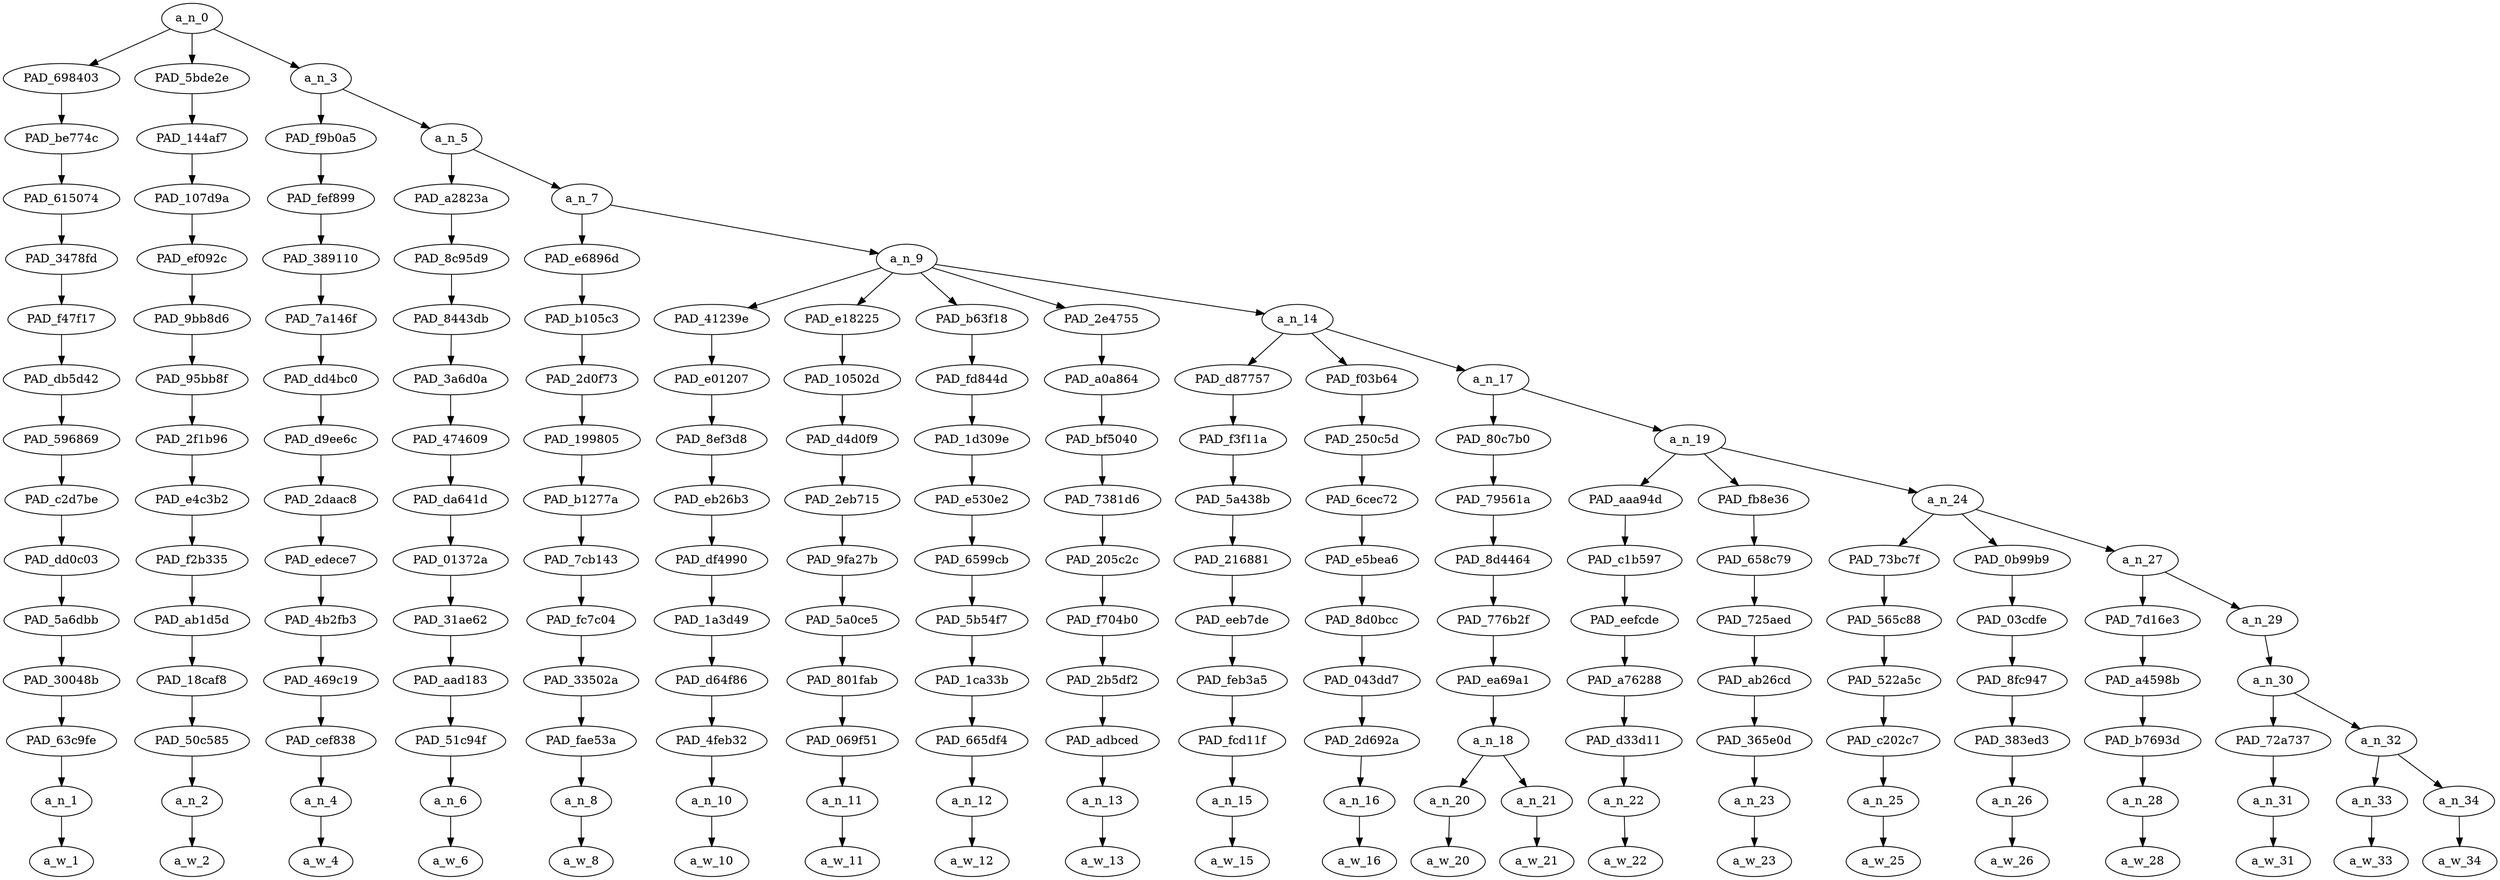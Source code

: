 strict digraph "" {
	a_n_0	[div_dir=1,
		index=0,
		level=14,
		pos="1.388792438271605,14!",
		text_span="[0, 1, 2, 3, 4, 5, 6, 7, 8, 9, 10, 11, 12, 13, 14, 15, 16, 17, 18, 19, 20]",
		value=0.99999996];
	PAD_698403	[div_dir=-1,
		index=0,
		level=13,
		pos="0.0,13!",
		text_span="[0]",
		value=0.05408782];
	a_n_0 -> PAD_698403;
	PAD_5bde2e	[div_dir=1,
		index=1,
		level=13,
		pos="1.0,13!",
		text_span="[1]",
		value=0.05907657];
	a_n_0 -> PAD_5bde2e;
	a_n_3	[div_dir=1,
		index=2,
		level=13,
		pos="3.166377314814815,13!",
		text_span="[2, 3, 4, 5, 6, 7, 8, 9, 10, 11, 12, 13, 14, 15, 16, 17, 18, 19, 20]",
		value=0.88626523];
	a_n_0 -> a_n_3;
	PAD_be774c	[div_dir=-1,
		index=0,
		level=12,
		pos="0.0,12!",
		text_span="[0]",
		value=0.05408782];
	PAD_698403 -> PAD_be774c;
	PAD_615074	[div_dir=-1,
		index=0,
		level=11,
		pos="0.0,11!",
		text_span="[0]",
		value=0.05408782];
	PAD_be774c -> PAD_615074;
	PAD_3478fd	[div_dir=-1,
		index=0,
		level=10,
		pos="0.0,10!",
		text_span="[0]",
		value=0.05408782];
	PAD_615074 -> PAD_3478fd;
	PAD_f47f17	[div_dir=-1,
		index=0,
		level=9,
		pos="0.0,9!",
		text_span="[0]",
		value=0.05408782];
	PAD_3478fd -> PAD_f47f17;
	PAD_db5d42	[div_dir=-1,
		index=0,
		level=8,
		pos="0.0,8!",
		text_span="[0]",
		value=0.05408782];
	PAD_f47f17 -> PAD_db5d42;
	PAD_596869	[div_dir=-1,
		index=0,
		level=7,
		pos="0.0,7!",
		text_span="[0]",
		value=0.05408782];
	PAD_db5d42 -> PAD_596869;
	PAD_c2d7be	[div_dir=-1,
		index=0,
		level=6,
		pos="0.0,6!",
		text_span="[0]",
		value=0.05408782];
	PAD_596869 -> PAD_c2d7be;
	PAD_dd0c03	[div_dir=-1,
		index=0,
		level=5,
		pos="0.0,5!",
		text_span="[0]",
		value=0.05408782];
	PAD_c2d7be -> PAD_dd0c03;
	PAD_5a6dbb	[div_dir=-1,
		index=0,
		level=4,
		pos="0.0,4!",
		text_span="[0]",
		value=0.05408782];
	PAD_dd0c03 -> PAD_5a6dbb;
	PAD_30048b	[div_dir=-1,
		index=0,
		level=3,
		pos="0.0,3!",
		text_span="[0]",
		value=0.05408782];
	PAD_5a6dbb -> PAD_30048b;
	PAD_63c9fe	[div_dir=-1,
		index=0,
		level=2,
		pos="0.0,2!",
		text_span="[0]",
		value=0.05408782];
	PAD_30048b -> PAD_63c9fe;
	a_n_1	[div_dir=-1,
		index=0,
		level=1,
		pos="0.0,1!",
		text_span="[0]",
		value=0.05408782];
	PAD_63c9fe -> a_n_1;
	a_w_1	[div_dir=0,
		index=0,
		level=0,
		pos="0,0!",
		text_span="[0]",
		value=it];
	a_n_1 -> a_w_1;
	PAD_144af7	[div_dir=1,
		index=1,
		level=12,
		pos="1.0,12!",
		text_span="[1]",
		value=0.05907657];
	PAD_5bde2e -> PAD_144af7;
	PAD_107d9a	[div_dir=1,
		index=1,
		level=11,
		pos="1.0,11!",
		text_span="[1]",
		value=0.05907657];
	PAD_144af7 -> PAD_107d9a;
	PAD_ef092c	[div_dir=1,
		index=1,
		level=10,
		pos="1.0,10!",
		text_span="[1]",
		value=0.05907657];
	PAD_107d9a -> PAD_ef092c;
	PAD_9bb8d6	[div_dir=1,
		index=1,
		level=9,
		pos="1.0,9!",
		text_span="[1]",
		value=0.05907657];
	PAD_ef092c -> PAD_9bb8d6;
	PAD_95bb8f	[div_dir=1,
		index=1,
		level=8,
		pos="1.0,8!",
		text_span="[1]",
		value=0.05907657];
	PAD_9bb8d6 -> PAD_95bb8f;
	PAD_2f1b96	[div_dir=1,
		index=1,
		level=7,
		pos="1.0,7!",
		text_span="[1]",
		value=0.05907657];
	PAD_95bb8f -> PAD_2f1b96;
	PAD_e4c3b2	[div_dir=1,
		index=1,
		level=6,
		pos="1.0,6!",
		text_span="[1]",
		value=0.05907657];
	PAD_2f1b96 -> PAD_e4c3b2;
	PAD_f2b335	[div_dir=1,
		index=1,
		level=5,
		pos="1.0,5!",
		text_span="[1]",
		value=0.05907657];
	PAD_e4c3b2 -> PAD_f2b335;
	PAD_ab1d5d	[div_dir=1,
		index=1,
		level=4,
		pos="1.0,4!",
		text_span="[1]",
		value=0.05907657];
	PAD_f2b335 -> PAD_ab1d5d;
	PAD_18caf8	[div_dir=1,
		index=1,
		level=3,
		pos="1.0,3!",
		text_span="[1]",
		value=0.05907657];
	PAD_ab1d5d -> PAD_18caf8;
	PAD_50c585	[div_dir=1,
		index=1,
		level=2,
		pos="1.0,2!",
		text_span="[1]",
		value=0.05907657];
	PAD_18caf8 -> PAD_50c585;
	a_n_2	[div_dir=1,
		index=1,
		level=1,
		pos="1.0,1!",
		text_span="[1]",
		value=0.05907657];
	PAD_50c585 -> a_n_2;
	a_w_2	[div_dir=0,
		index=1,
		level=0,
		pos="1,0!",
		text_span="[1]",
		value=still];
	a_n_2 -> a_w_2;
	PAD_f9b0a5	[div_dir=1,
		index=2,
		level=12,
		pos="2.0,12!",
		text_span="[2]",
		value=0.05543589];
	a_n_3 -> PAD_f9b0a5;
	a_n_5	[div_dir=1,
		index=3,
		level=12,
		pos="4.33275462962963,12!",
		text_span="[3, 4, 5, 6, 7, 8, 9, 10, 11, 12, 13, 14, 15, 16, 17, 18, 19, 20]",
		value=0.83024756];
	a_n_3 -> a_n_5;
	PAD_fef899	[div_dir=1,
		index=2,
		level=11,
		pos="2.0,11!",
		text_span="[2]",
		value=0.05543589];
	PAD_f9b0a5 -> PAD_fef899;
	PAD_389110	[div_dir=1,
		index=2,
		level=10,
		pos="2.0,10!",
		text_span="[2]",
		value=0.05543589];
	PAD_fef899 -> PAD_389110;
	PAD_7a146f	[div_dir=1,
		index=2,
		level=9,
		pos="2.0,9!",
		text_span="[2]",
		value=0.05543589];
	PAD_389110 -> PAD_7a146f;
	PAD_dd4bc0	[div_dir=1,
		index=2,
		level=8,
		pos="2.0,8!",
		text_span="[2]",
		value=0.05543589];
	PAD_7a146f -> PAD_dd4bc0;
	PAD_d9ee6c	[div_dir=1,
		index=2,
		level=7,
		pos="2.0,7!",
		text_span="[2]",
		value=0.05543589];
	PAD_dd4bc0 -> PAD_d9ee6c;
	PAD_2daac8	[div_dir=1,
		index=2,
		level=6,
		pos="2.0,6!",
		text_span="[2]",
		value=0.05543589];
	PAD_d9ee6c -> PAD_2daac8;
	PAD_edece7	[div_dir=1,
		index=2,
		level=5,
		pos="2.0,5!",
		text_span="[2]",
		value=0.05543589];
	PAD_2daac8 -> PAD_edece7;
	PAD_4b2fb3	[div_dir=1,
		index=2,
		level=4,
		pos="2.0,4!",
		text_span="[2]",
		value=0.05543589];
	PAD_edece7 -> PAD_4b2fb3;
	PAD_469c19	[div_dir=1,
		index=2,
		level=3,
		pos="2.0,3!",
		text_span="[2]",
		value=0.05543589];
	PAD_4b2fb3 -> PAD_469c19;
	PAD_cef838	[div_dir=1,
		index=2,
		level=2,
		pos="2.0,2!",
		text_span="[2]",
		value=0.05543589];
	PAD_469c19 -> PAD_cef838;
	a_n_4	[div_dir=1,
		index=2,
		level=1,
		pos="2.0,1!",
		text_span="[2]",
		value=0.05543589];
	PAD_cef838 -> a_n_4;
	a_w_4	[div_dir=0,
		index=2,
		level=0,
		pos="2,0!",
		text_span="[2]",
		value=in];
	a_n_4 -> a_w_4;
	PAD_a2823a	[div_dir=1,
		index=3,
		level=11,
		pos="3.0,11!",
		text_span="[3]",
		value=0.06931958];
	a_n_5 -> PAD_a2823a;
	a_n_7	[div_dir=1,
		index=4,
		level=11,
		pos="5.6655092592592595,11!",
		text_span="[4, 5, 6, 7, 8, 9, 10, 11, 12, 13, 14, 15, 16, 17, 18, 19, 20]",
		value=0.76038373];
	a_n_5 -> a_n_7;
	PAD_8c95d9	[div_dir=1,
		index=3,
		level=10,
		pos="3.0,10!",
		text_span="[3]",
		value=0.06931958];
	PAD_a2823a -> PAD_8c95d9;
	PAD_8443db	[div_dir=1,
		index=3,
		level=9,
		pos="3.0,9!",
		text_span="[3]",
		value=0.06931958];
	PAD_8c95d9 -> PAD_8443db;
	PAD_3a6d0a	[div_dir=1,
		index=3,
		level=8,
		pos="3.0,8!",
		text_span="[3]",
		value=0.06931958];
	PAD_8443db -> PAD_3a6d0a;
	PAD_474609	[div_dir=1,
		index=3,
		level=7,
		pos="3.0,7!",
		text_span="[3]",
		value=0.06931958];
	PAD_3a6d0a -> PAD_474609;
	PAD_da641d	[div_dir=1,
		index=3,
		level=6,
		pos="3.0,6!",
		text_span="[3]",
		value=0.06931958];
	PAD_474609 -> PAD_da641d;
	PAD_01372a	[div_dir=1,
		index=3,
		level=5,
		pos="3.0,5!",
		text_span="[3]",
		value=0.06931958];
	PAD_da641d -> PAD_01372a;
	PAD_31ae62	[div_dir=1,
		index=3,
		level=4,
		pos="3.0,4!",
		text_span="[3]",
		value=0.06931958];
	PAD_01372a -> PAD_31ae62;
	PAD_aad183	[div_dir=1,
		index=3,
		level=3,
		pos="3.0,3!",
		text_span="[3]",
		value=0.06931958];
	PAD_31ae62 -> PAD_aad183;
	PAD_51c94f	[div_dir=1,
		index=3,
		level=2,
		pos="3.0,2!",
		text_span="[3]",
		value=0.06931958];
	PAD_aad183 -> PAD_51c94f;
	a_n_6	[div_dir=1,
		index=3,
		level=1,
		pos="3.0,1!",
		text_span="[3]",
		value=0.06931958];
	PAD_51c94f -> a_n_6;
	a_w_6	[div_dir=0,
		index=3,
		level=0,
		pos="3,0!",
		text_span="[3]",
		value=debate];
	a_n_6 -> a_w_6;
	PAD_e6896d	[div_dir=1,
		index=4,
		level=10,
		pos="4.0,10!",
		text_span="[4]",
		value=0.04621061];
	a_n_7 -> PAD_e6896d;
	a_n_9	[div_dir=1,
		index=5,
		level=10,
		pos="7.331018518518519,10!",
		text_span="[5, 6, 7, 8, 9, 10, 11, 12, 13, 14, 15, 16, 17, 18, 19, 20]",
		value=0.71370941];
	a_n_7 -> a_n_9;
	PAD_b105c3	[div_dir=1,
		index=4,
		level=9,
		pos="4.0,9!",
		text_span="[4]",
		value=0.04621061];
	PAD_e6896d -> PAD_b105c3;
	PAD_2d0f73	[div_dir=1,
		index=4,
		level=8,
		pos="4.0,8!",
		text_span="[4]",
		value=0.04621061];
	PAD_b105c3 -> PAD_2d0f73;
	PAD_199805	[div_dir=1,
		index=4,
		level=7,
		pos="4.0,7!",
		text_span="[4]",
		value=0.04621061];
	PAD_2d0f73 -> PAD_199805;
	PAD_b1277a	[div_dir=1,
		index=4,
		level=6,
		pos="4.0,6!",
		text_span="[4]",
		value=0.04621061];
	PAD_199805 -> PAD_b1277a;
	PAD_7cb143	[div_dir=1,
		index=4,
		level=5,
		pos="4.0,5!",
		text_span="[4]",
		value=0.04621061];
	PAD_b1277a -> PAD_7cb143;
	PAD_fc7c04	[div_dir=1,
		index=4,
		level=4,
		pos="4.0,4!",
		text_span="[4]",
		value=0.04621061];
	PAD_7cb143 -> PAD_fc7c04;
	PAD_33502a	[div_dir=1,
		index=4,
		level=3,
		pos="4.0,3!",
		text_span="[4]",
		value=0.04621061];
	PAD_fc7c04 -> PAD_33502a;
	PAD_fae53a	[div_dir=1,
		index=4,
		level=2,
		pos="4.0,2!",
		text_span="[4]",
		value=0.04621061];
	PAD_33502a -> PAD_fae53a;
	a_n_8	[div_dir=1,
		index=4,
		level=1,
		pos="4.0,1!",
		text_span="[4]",
		value=0.04621061];
	PAD_fae53a -> a_n_8;
	a_w_8	[div_dir=0,
		index=4,
		level=0,
		pos="4,0!",
		text_span="[4]",
		value=on];
	a_n_8 -> a_w_8;
	PAD_41239e	[div_dir=1,
		index=5,
		level=9,
		pos="5.0,9!",
		text_span="[5]",
		value=0.03700703];
	a_n_9 -> PAD_41239e;
	PAD_e18225	[div_dir=1,
		index=6,
		level=9,
		pos="6.0,9!",
		text_span="[6]",
		value=0.03111915];
	a_n_9 -> PAD_e18225;
	PAD_b63f18	[div_dir=1,
		index=7,
		level=9,
		pos="7.0,9!",
		text_span="[7]",
		value=0.03304899];
	a_n_9 -> PAD_b63f18;
	PAD_2e4755	[div_dir=-1,
		index=8,
		level=9,
		pos="8.0,9!",
		text_span="[8]",
		value=0.03479332];
	a_n_9 -> PAD_2e4755;
	a_n_14	[div_dir=1,
		index=9,
		level=9,
		pos="10.655092592592593,9!",
		text_span="[9, 10, 11, 12, 13, 14, 15, 16, 17, 18, 19, 20]",
		value=0.57735139];
	a_n_9 -> a_n_14;
	PAD_e01207	[div_dir=1,
		index=5,
		level=8,
		pos="5.0,8!",
		text_span="[5]",
		value=0.03700703];
	PAD_41239e -> PAD_e01207;
	PAD_8ef3d8	[div_dir=1,
		index=5,
		level=7,
		pos="5.0,7!",
		text_span="[5]",
		value=0.03700703];
	PAD_e01207 -> PAD_8ef3d8;
	PAD_eb26b3	[div_dir=1,
		index=5,
		level=6,
		pos="5.0,6!",
		text_span="[5]",
		value=0.03700703];
	PAD_8ef3d8 -> PAD_eb26b3;
	PAD_df4990	[div_dir=1,
		index=5,
		level=5,
		pos="5.0,5!",
		text_span="[5]",
		value=0.03700703];
	PAD_eb26b3 -> PAD_df4990;
	PAD_1a3d49	[div_dir=1,
		index=5,
		level=4,
		pos="5.0,4!",
		text_span="[5]",
		value=0.03700703];
	PAD_df4990 -> PAD_1a3d49;
	PAD_d64f86	[div_dir=1,
		index=5,
		level=3,
		pos="5.0,3!",
		text_span="[5]",
		value=0.03700703];
	PAD_1a3d49 -> PAD_d64f86;
	PAD_4feb32	[div_dir=1,
		index=5,
		level=2,
		pos="5.0,2!",
		text_span="[5]",
		value=0.03700703];
	PAD_d64f86 -> PAD_4feb32;
	a_n_10	[div_dir=1,
		index=5,
		level=1,
		pos="5.0,1!",
		text_span="[5]",
		value=0.03700703];
	PAD_4feb32 -> a_n_10;
	a_w_10	[div_dir=0,
		index=5,
		level=0,
		pos="5,0!",
		text_span="[5]",
		value=whether];
	a_n_10 -> a_w_10;
	PAD_10502d	[div_dir=1,
		index=6,
		level=8,
		pos="6.0,8!",
		text_span="[6]",
		value=0.03111915];
	PAD_e18225 -> PAD_10502d;
	PAD_d4d0f9	[div_dir=1,
		index=6,
		level=7,
		pos="6.0,7!",
		text_span="[6]",
		value=0.03111915];
	PAD_10502d -> PAD_d4d0f9;
	PAD_2eb715	[div_dir=1,
		index=6,
		level=6,
		pos="6.0,6!",
		text_span="[6]",
		value=0.03111915];
	PAD_d4d0f9 -> PAD_2eb715;
	PAD_9fa27b	[div_dir=1,
		index=6,
		level=5,
		pos="6.0,5!",
		text_span="[6]",
		value=0.03111915];
	PAD_2eb715 -> PAD_9fa27b;
	PAD_5a0ce5	[div_dir=1,
		index=6,
		level=4,
		pos="6.0,4!",
		text_span="[6]",
		value=0.03111915];
	PAD_9fa27b -> PAD_5a0ce5;
	PAD_801fab	[div_dir=1,
		index=6,
		level=3,
		pos="6.0,3!",
		text_span="[6]",
		value=0.03111915];
	PAD_5a0ce5 -> PAD_801fab;
	PAD_069f51	[div_dir=1,
		index=6,
		level=2,
		pos="6.0,2!",
		text_span="[6]",
		value=0.03111915];
	PAD_801fab -> PAD_069f51;
	a_n_11	[div_dir=1,
		index=6,
		level=1,
		pos="6.0,1!",
		text_span="[6]",
		value=0.03111915];
	PAD_069f51 -> a_n_11;
	a_w_11	[div_dir=0,
		index=6,
		level=0,
		pos="6,0!",
		text_span="[6]",
		value=or];
	a_n_11 -> a_w_11;
	PAD_fd844d	[div_dir=1,
		index=7,
		level=8,
		pos="7.0,8!",
		text_span="[7]",
		value=0.03304899];
	PAD_b63f18 -> PAD_fd844d;
	PAD_1d309e	[div_dir=1,
		index=7,
		level=7,
		pos="7.0,7!",
		text_span="[7]",
		value=0.03304899];
	PAD_fd844d -> PAD_1d309e;
	PAD_e530e2	[div_dir=1,
		index=7,
		level=6,
		pos="7.0,6!",
		text_span="[7]",
		value=0.03304899];
	PAD_1d309e -> PAD_e530e2;
	PAD_6599cb	[div_dir=1,
		index=7,
		level=5,
		pos="7.0,5!",
		text_span="[7]",
		value=0.03304899];
	PAD_e530e2 -> PAD_6599cb;
	PAD_5b54f7	[div_dir=1,
		index=7,
		level=4,
		pos="7.0,4!",
		text_span="[7]",
		value=0.03304899];
	PAD_6599cb -> PAD_5b54f7;
	PAD_1ca33b	[div_dir=1,
		index=7,
		level=3,
		pos="7.0,3!",
		text_span="[7]",
		value=0.03304899];
	PAD_5b54f7 -> PAD_1ca33b;
	PAD_665df4	[div_dir=1,
		index=7,
		level=2,
		pos="7.0,2!",
		text_span="[7]",
		value=0.03304899];
	PAD_1ca33b -> PAD_665df4;
	a_n_12	[div_dir=1,
		index=7,
		level=1,
		pos="7.0,1!",
		text_span="[7]",
		value=0.03304899];
	PAD_665df4 -> a_n_12;
	a_w_12	[div_dir=0,
		index=7,
		level=0,
		pos="7,0!",
		text_span="[7]",
		value=not];
	a_n_12 -> a_w_12;
	PAD_a0a864	[div_dir=-1,
		index=8,
		level=8,
		pos="8.0,8!",
		text_span="[8]",
		value=0.03479332];
	PAD_2e4755 -> PAD_a0a864;
	PAD_bf5040	[div_dir=-1,
		index=8,
		level=7,
		pos="8.0,7!",
		text_span="[8]",
		value=0.03479332];
	PAD_a0a864 -> PAD_bf5040;
	PAD_7381d6	[div_dir=-1,
		index=8,
		level=6,
		pos="8.0,6!",
		text_span="[8]",
		value=0.03479332];
	PAD_bf5040 -> PAD_7381d6;
	PAD_205c2c	[div_dir=-1,
		index=8,
		level=5,
		pos="8.0,5!",
		text_span="[8]",
		value=0.03479332];
	PAD_7381d6 -> PAD_205c2c;
	PAD_f704b0	[div_dir=-1,
		index=8,
		level=4,
		pos="8.0,4!",
		text_span="[8]",
		value=0.03479332];
	PAD_205c2c -> PAD_f704b0;
	PAD_2b5df2	[div_dir=-1,
		index=8,
		level=3,
		pos="8.0,3!",
		text_span="[8]",
		value=0.03479332];
	PAD_f704b0 -> PAD_2b5df2;
	PAD_adbced	[div_dir=-1,
		index=8,
		level=2,
		pos="8.0,2!",
		text_span="[8]",
		value=0.03479332];
	PAD_2b5df2 -> PAD_adbced;
	a_n_13	[div_dir=-1,
		index=8,
		level=1,
		pos="8.0,1!",
		text_span="[8]",
		value=0.03479332];
	PAD_adbced -> a_n_13;
	a_w_13	[div_dir=0,
		index=8,
		level=0,
		pos="8,0!",
		text_span="[8]",
		value=it1];
	a_n_13 -> a_w_13;
	PAD_d87757	[div_dir=1,
		index=9,
		level=8,
		pos="9.0,8!",
		text_span="[9]",
		value=0.07518665];
	a_n_14 -> PAD_d87757;
	PAD_f03b64	[div_dir=-1,
		index=10,
		level=8,
		pos="10.0,8!",
		text_span="[10]",
		value=0.03920012];
	a_n_14 -> PAD_f03b64;
	a_n_17	[div_dir=1,
		index=11,
		level=8,
		pos="12.965277777777779,8!",
		text_span="[11, 12, 13, 14, 15, 16, 17, 18, 19, 20]",
		value=0.46254693];
	a_n_14 -> a_n_17;
	PAD_f3f11a	[div_dir=1,
		index=9,
		level=7,
		pos="9.0,7!",
		text_span="[9]",
		value=0.07518665];
	PAD_d87757 -> PAD_f3f11a;
	PAD_5a438b	[div_dir=1,
		index=9,
		level=6,
		pos="9.0,6!",
		text_span="[9]",
		value=0.07518665];
	PAD_f3f11a -> PAD_5a438b;
	PAD_216881	[div_dir=1,
		index=9,
		level=5,
		pos="9.0,5!",
		text_span="[9]",
		value=0.07518665];
	PAD_5a438b -> PAD_216881;
	PAD_eeb7de	[div_dir=1,
		index=9,
		level=4,
		pos="9.0,4!",
		text_span="[9]",
		value=0.07518665];
	PAD_216881 -> PAD_eeb7de;
	PAD_feb3a5	[div_dir=1,
		index=9,
		level=3,
		pos="9.0,3!",
		text_span="[9]",
		value=0.07518665];
	PAD_eeb7de -> PAD_feb3a5;
	PAD_fcd11f	[div_dir=1,
		index=9,
		level=2,
		pos="9.0,2!",
		text_span="[9]",
		value=0.07518665];
	PAD_feb3a5 -> PAD_fcd11f;
	a_n_15	[div_dir=1,
		index=9,
		level=1,
		pos="9.0,1!",
		text_span="[9]",
		value=0.07518665];
	PAD_fcd11f -> a_n_15;
	a_w_15	[div_dir=0,
		index=9,
		level=0,
		pos="9,0!",
		text_span="[9]",
		value=harassment];
	a_n_15 -> a_w_15;
	PAD_250c5d	[div_dir=-1,
		index=10,
		level=7,
		pos="10.0,7!",
		text_span="[10]",
		value=0.03920012];
	PAD_f03b64 -> PAD_250c5d;
	PAD_6cec72	[div_dir=-1,
		index=10,
		level=6,
		pos="10.0,6!",
		text_span="[10]",
		value=0.03920012];
	PAD_250c5d -> PAD_6cec72;
	PAD_e5bea6	[div_dir=-1,
		index=10,
		level=5,
		pos="10.0,5!",
		text_span="[10]",
		value=0.03920012];
	PAD_6cec72 -> PAD_e5bea6;
	PAD_8d0bcc	[div_dir=-1,
		index=10,
		level=4,
		pos="10.0,4!",
		text_span="[10]",
		value=0.03920012];
	PAD_e5bea6 -> PAD_8d0bcc;
	PAD_043dd7	[div_dir=-1,
		index=10,
		level=3,
		pos="10.0,3!",
		text_span="[10]",
		value=0.03920012];
	PAD_8d0bcc -> PAD_043dd7;
	PAD_2d692a	[div_dir=-1,
		index=10,
		level=2,
		pos="10.0,2!",
		text_span="[10]",
		value=0.03920012];
	PAD_043dd7 -> PAD_2d692a;
	a_n_16	[div_dir=-1,
		index=10,
		level=1,
		pos="10.0,1!",
		text_span="[10]",
		value=0.03920012];
	PAD_2d692a -> a_n_16;
	a_w_16	[div_dir=0,
		index=10,
		level=0,
		pos="10,0!",
		text_span="[10]",
		value=or1];
	a_n_16 -> a_w_16;
	PAD_80c7b0	[div_dir=1,
		index=11,
		level=7,
		pos="11.5,7!",
		text_span="[11, 12]",
		value=0.13241846];
	a_n_17 -> PAD_80c7b0;
	a_n_19	[div_dir=1,
		index=12,
		level=7,
		pos="14.430555555555557,7!",
		text_span="[13, 14, 15, 16, 17, 18, 19, 20]",
		value=0.32978974];
	a_n_17 -> a_n_19;
	PAD_79561a	[div_dir=1,
		index=11,
		level=6,
		pos="11.5,6!",
		text_span="[11, 12]",
		value=0.13241846];
	PAD_80c7b0 -> PAD_79561a;
	PAD_8d4464	[div_dir=1,
		index=11,
		level=5,
		pos="11.5,5!",
		text_span="[11, 12]",
		value=0.13241846];
	PAD_79561a -> PAD_8d4464;
	PAD_776b2f	[div_dir=1,
		index=11,
		level=4,
		pos="11.5,4!",
		text_span="[11, 12]",
		value=0.13241846];
	PAD_8d4464 -> PAD_776b2f;
	PAD_ea69a1	[div_dir=1,
		index=11,
		level=3,
		pos="11.5,3!",
		text_span="[11, 12]",
		value=0.13241846];
	PAD_776b2f -> PAD_ea69a1;
	a_n_18	[div_dir=1,
		index=11,
		level=2,
		pos="11.5,2!",
		text_span="[11, 12]",
		value=0.13241846];
	PAD_ea69a1 -> a_n_18;
	a_n_20	[div_dir=1,
		index=11,
		level=1,
		pos="11.0,1!",
		text_span="[11]",
		value=0.04656033];
	a_n_18 -> a_n_20;
	a_n_21	[div_dir=-1,
		index=12,
		level=1,
		pos="12.0,1!",
		text_span="[12]",
		value=0.08561395];
	a_n_18 -> a_n_21;
	a_w_20	[div_dir=0,
		index=11,
		level=0,
		pos="11,0!",
		text_span="[11]",
		value=this];
	a_n_20 -> a_w_20;
	a_w_21	[div_dir=0,
		index=12,
		level=0,
		pos="12,0!",
		text_span="[12]",
		value=guy];
	a_n_21 -> a_w_21;
	PAD_aaa94d	[div_dir=1,
		index=12,
		level=6,
		pos="13.0,6!",
		text_span="[13]",
		value=0.03524845];
	a_n_19 -> PAD_aaa94d;
	PAD_fb8e36	[div_dir=1,
		index=13,
		level=6,
		pos="14.0,6!",
		text_span="[14]",
		value=0.03435221];
	a_n_19 -> PAD_fb8e36;
	a_n_24	[div_dir=1,
		index=14,
		level=6,
		pos="16.291666666666668,6!",
		text_span="[15, 16, 17, 18, 19, 20]",
		value=0.25993265];
	a_n_19 -> a_n_24;
	PAD_c1b597	[div_dir=1,
		index=12,
		level=5,
		pos="13.0,5!",
		text_span="[13]",
		value=0.03524845];
	PAD_aaa94d -> PAD_c1b597;
	PAD_eefcde	[div_dir=1,
		index=12,
		level=4,
		pos="13.0,4!",
		text_span="[13]",
		value=0.03524845];
	PAD_c1b597 -> PAD_eefcde;
	PAD_a76288	[div_dir=1,
		index=12,
		level=3,
		pos="13.0,3!",
		text_span="[13]",
		value=0.03524845];
	PAD_eefcde -> PAD_a76288;
	PAD_d33d11	[div_dir=1,
		index=12,
		level=2,
		pos="13.0,2!",
		text_span="[13]",
		value=0.03524845];
	PAD_a76288 -> PAD_d33d11;
	a_n_22	[div_dir=1,
		index=13,
		level=1,
		pos="13.0,1!",
		text_span="[13]",
		value=0.03524845];
	PAD_d33d11 -> a_n_22;
	a_w_22	[div_dir=0,
		index=13,
		level=0,
		pos="13,0!",
		text_span="[13]",
		value=just];
	a_n_22 -> a_w_22;
	PAD_658c79	[div_dir=1,
		index=13,
		level=5,
		pos="14.0,5!",
		text_span="[14]",
		value=0.03435221];
	PAD_fb8e36 -> PAD_658c79;
	PAD_725aed	[div_dir=1,
		index=13,
		level=4,
		pos="14.0,4!",
		text_span="[14]",
		value=0.03435221];
	PAD_658c79 -> PAD_725aed;
	PAD_ab26cd	[div_dir=1,
		index=13,
		level=3,
		pos="14.0,3!",
		text_span="[14]",
		value=0.03435221];
	PAD_725aed -> PAD_ab26cd;
	PAD_365e0d	[div_dir=1,
		index=13,
		level=2,
		pos="14.0,2!",
		text_span="[14]",
		value=0.03435221];
	PAD_ab26cd -> PAD_365e0d;
	a_n_23	[div_dir=1,
		index=14,
		level=1,
		pos="14.0,1!",
		text_span="[14]",
		value=0.03435221];
	PAD_365e0d -> a_n_23;
	a_w_23	[div_dir=0,
		index=14,
		level=0,
		pos="14,0!",
		text_span="[14]",
		value=being];
	a_n_23 -> a_w_23;
	PAD_73bc7f	[div_dir=1,
		index=14,
		level=5,
		pos="15.0,5!",
		text_span="[15]",
		value=0.03570623];
	a_n_24 -> PAD_73bc7f;
	PAD_0b99b9	[div_dir=-1,
		index=15,
		level=5,
		pos="16.0,5!",
		text_span="[16]",
		value=0.03641171];
	a_n_24 -> PAD_0b99b9;
	a_n_27	[div_dir=1,
		index=16,
		level=5,
		pos="17.875,5!",
		text_span="[17, 18, 19, 20]",
		value=0.18764571];
	a_n_24 -> a_n_27;
	PAD_565c88	[div_dir=1,
		index=14,
		level=4,
		pos="15.0,4!",
		text_span="[15]",
		value=0.03570623];
	PAD_73bc7f -> PAD_565c88;
	PAD_522a5c	[div_dir=1,
		index=14,
		level=3,
		pos="15.0,3!",
		text_span="[15]",
		value=0.03570623];
	PAD_565c88 -> PAD_522a5c;
	PAD_c202c7	[div_dir=1,
		index=14,
		level=2,
		pos="15.0,2!",
		text_span="[15]",
		value=0.03570623];
	PAD_522a5c -> PAD_c202c7;
	a_n_25	[div_dir=1,
		index=15,
		level=1,
		pos="15.0,1!",
		text_span="[15]",
		value=0.03570623];
	PAD_c202c7 -> a_n_25;
	a_w_25	[div_dir=0,
		index=15,
		level=0,
		pos="15,0!",
		text_span="[15]",
		value=really];
	a_n_25 -> a_w_25;
	PAD_03cdfe	[div_dir=-1,
		index=15,
		level=4,
		pos="16.0,4!",
		text_span="[16]",
		value=0.03641171];
	PAD_0b99b9 -> PAD_03cdfe;
	PAD_8fc947	[div_dir=-1,
		index=15,
		level=3,
		pos="16.0,3!",
		text_span="[16]",
		value=0.03641171];
	PAD_03cdfe -> PAD_8fc947;
	PAD_383ed3	[div_dir=-1,
		index=15,
		level=2,
		pos="16.0,2!",
		text_span="[16]",
		value=0.03641171];
	PAD_8fc947 -> PAD_383ed3;
	a_n_26	[div_dir=-1,
		index=16,
		level=1,
		pos="16.0,1!",
		text_span="[16]",
		value=0.03641171];
	PAD_383ed3 -> a_n_26;
	a_w_26	[div_dir=0,
		index=16,
		level=0,
		pos="16,0!",
		text_span="[16]",
		value=good];
	a_n_26 -> a_w_26;
	PAD_7d16e3	[div_dir=1,
		index=16,
		level=4,
		pos="17.0,4!",
		text_span="[17]",
		value=0.03645395];
	a_n_27 -> PAD_7d16e3;
	a_n_29	[div_dir=1,
		index=17,
		level=4,
		pos="18.75,4!",
		text_span="[18, 19, 20]",
		value=0.15103067];
	a_n_27 -> a_n_29;
	PAD_a4598b	[div_dir=1,
		index=16,
		level=3,
		pos="17.0,3!",
		text_span="[17]",
		value=0.03645395];
	PAD_7d16e3 -> PAD_a4598b;
	PAD_b7693d	[div_dir=1,
		index=16,
		level=2,
		pos="17.0,2!",
		text_span="[17]",
		value=0.03645395];
	PAD_a4598b -> PAD_b7693d;
	a_n_28	[div_dir=1,
		index=17,
		level=1,
		pos="17.0,1!",
		text_span="[17]",
		value=0.03645395];
	PAD_b7693d -> a_n_28;
	a_w_28	[div_dir=0,
		index=17,
		level=0,
		pos="17,0!",
		text_span="[17]",
		value=at];
	a_n_28 -> a_w_28;
	a_n_30	[div_dir=1,
		index=17,
		level=3,
		pos="18.75,3!",
		text_span="[18, 19, 20]",
		value=0.15091849];
	a_n_29 -> a_n_30;
	PAD_72a737	[div_dir=1,
		index=17,
		level=2,
		pos="18.0,2!",
		text_span="[18]",
		value=0.04549359];
	a_n_30 -> PAD_72a737;
	a_n_32	[div_dir=1,
		index=18,
		level=2,
		pos="19.5,2!",
		text_span="[19, 20]",
		value=0.10531272];
	a_n_30 -> a_n_32;
	a_n_31	[div_dir=1,
		index=18,
		level=1,
		pos="18.0,1!",
		text_span="[18]",
		value=0.04549359];
	PAD_72a737 -> a_n_31;
	a_w_31	[div_dir=0,
		index=18,
		level=0,
		pos="18,0!",
		text_span="[18]",
		value=twisting];
	a_n_31 -> a_w_31;
	a_n_33	[div_dir=1,
		index=19,
		level=1,
		pos="19.0,1!",
		text_span="[19]",
		value=0.04043375];
	a_n_32 -> a_n_33;
	a_n_34	[div_dir=1,
		index=20,
		level=1,
		pos="20.0,1!",
		text_span="[20]",
		value=0.06480501];
	a_n_32 -> a_n_34;
	a_w_33	[div_dir=0,
		index=19,
		level=0,
		pos="19,0!",
		text_span="[19]",
		value=a];
	a_n_33 -> a_w_33;
	a_w_34	[div_dir=0,
		index=20,
		level=0,
		pos="20,0!",
		text_span="[20]",
		value=story];
	a_n_34 -> a_w_34;
}
